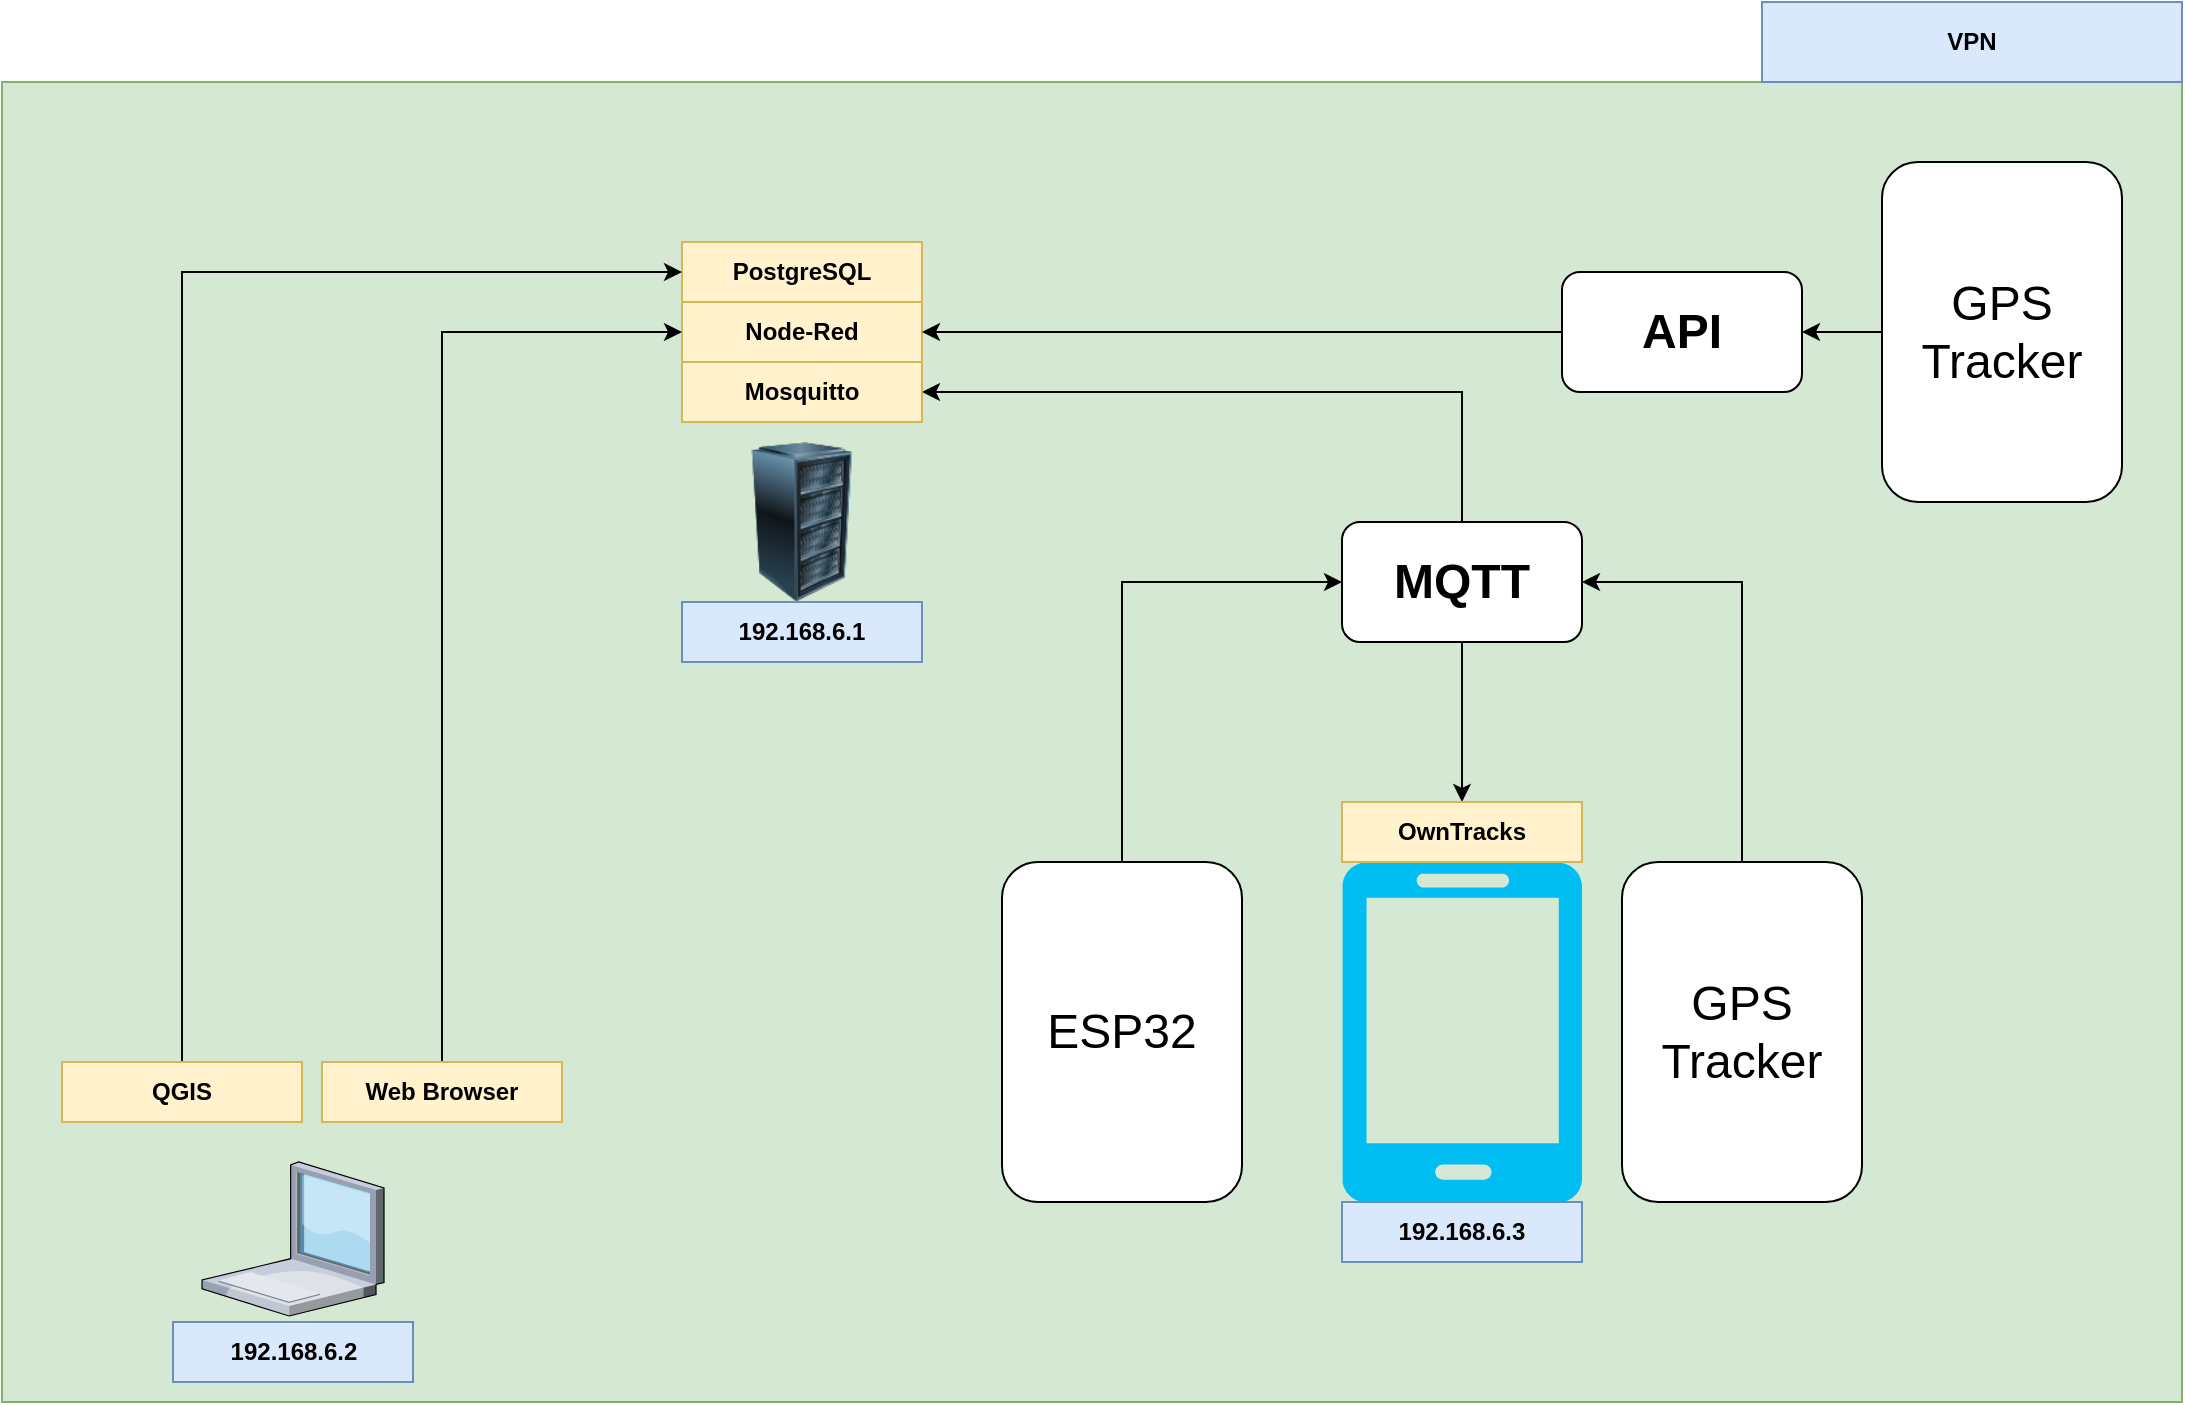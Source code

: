 <mxfile version="14.6.13" type="device"><diagram id="kWNd6H7HWc0TIjw3YPXN" name="Page-1"><mxGraphModel dx="1422" dy="811" grid="1" gridSize="10" guides="1" tooltips="1" connect="1" arrows="1" fold="1" page="1" pageScale="1" pageWidth="1169" pageHeight="827" math="0" shadow="0"><root><mxCell id="0"/><mxCell id="1" parent="0"/><mxCell id="D7OXshxBUhKCLIqXqiJZ-1" value="" style="rounded=0;whiteSpace=wrap;html=1;fillColor=#d5e8d4;strokeColor=#82b366;" parent="1" vertex="1"><mxGeometry x="200" y="90" width="1090" height="660" as="geometry"/></mxCell><mxCell id="D7OXshxBUhKCLIqXqiJZ-2" value="VPN" style="rounded=0;whiteSpace=wrap;html=1;fontStyle=1;fillColor=#dae8fc;strokeColor=#6c8ebf;" parent="1" vertex="1"><mxGeometry x="1080" y="50" width="210" height="40" as="geometry"/></mxCell><mxCell id="D7OXshxBUhKCLIqXqiJZ-3" value="" style="verticalLabelPosition=bottom;aspect=fixed;html=1;verticalAlign=top;strokeColor=none;align=center;outlineConnect=0;shape=mxgraph.citrix.laptop_1;" parent="1" vertex="1"><mxGeometry x="300" y="630" width="91" height="77" as="geometry"/></mxCell><mxCell id="D7OXshxBUhKCLIqXqiJZ-4" value="" style="image;html=1;image=img/lib/clip_art/computers/Server_Rack_128x128.png" parent="1" vertex="1"><mxGeometry x="560" y="270" width="80" height="80" as="geometry"/></mxCell><mxCell id="D7OXshxBUhKCLIqXqiJZ-5" value="" style="verticalLabelPosition=bottom;html=1;verticalAlign=top;align=center;strokeColor=none;fillColor=#00BEF2;shape=mxgraph.azure.mobile;pointerEvents=1;" parent="1" vertex="1"><mxGeometry x="870" y="480" width="120" height="170" as="geometry"/></mxCell><mxCell id="D7OXshxBUhKCLIqXqiJZ-7" value="192.168.6.3" style="rounded=0;whiteSpace=wrap;html=1;fontStyle=1;fillColor=#dae8fc;strokeColor=#6c8ebf;" parent="1" vertex="1"><mxGeometry x="870" y="650" width="120" height="30" as="geometry"/></mxCell><mxCell id="D7OXshxBUhKCLIqXqiJZ-8" value="192.168.6.1" style="rounded=0;whiteSpace=wrap;html=1;fontStyle=1;fillColor=#dae8fc;strokeColor=#6c8ebf;" parent="1" vertex="1"><mxGeometry x="540" y="350" width="120" height="30" as="geometry"/></mxCell><mxCell id="D7OXshxBUhKCLIqXqiJZ-9" value="192.168.6.2" style="rounded=0;whiteSpace=wrap;html=1;fontStyle=1;fillColor=#dae8fc;strokeColor=#6c8ebf;" parent="1" vertex="1"><mxGeometry x="285.5" y="710" width="120" height="30" as="geometry"/></mxCell><mxCell id="D7OXshxBUhKCLIqXqiJZ-19" style="edgeStyle=orthogonalEdgeStyle;rounded=0;orthogonalLoop=1;jettySize=auto;html=1;entryX=1;entryY=0.5;entryDx=0;entryDy=0;startArrow=classic;startFill=1;" parent="1" source="D7OXshxBUhKCLIqXqiJZ-10" target="D7OXshxBUhKCLIqXqiJZ-11" edge="1"><mxGeometry relative="1" as="geometry"><Array as="points"><mxPoint x="930" y="245"/></Array></mxGeometry></mxCell><mxCell id="D7OXshxBUhKCLIqXqiJZ-10" value="OwnTracks" style="rounded=0;whiteSpace=wrap;html=1;fontStyle=1;fillColor=#fff2cc;strokeColor=#d6b656;" parent="1" vertex="1"><mxGeometry x="870" y="450" width="120" height="30" as="geometry"/></mxCell><mxCell id="D7OXshxBUhKCLIqXqiJZ-11" value="Mosquitto" style="rounded=0;whiteSpace=wrap;html=1;fontStyle=1;fillColor=#fff2cc;strokeColor=#d6b656;" parent="1" vertex="1"><mxGeometry x="540" y="230" width="120" height="30" as="geometry"/></mxCell><mxCell id="R9bMBhyBeQpEsHLLHMQP-1" style="edgeStyle=orthogonalEdgeStyle;rounded=0;orthogonalLoop=1;jettySize=auto;html=1;fontSize=24;startArrow=classic;startFill=1;" edge="1" parent="1" source="D7OXshxBUhKCLIqXqiJZ-12" target="D7OXshxBUhKCLIqXqiJZ-13"><mxGeometry relative="1" as="geometry"/></mxCell><mxCell id="D7OXshxBUhKCLIqXqiJZ-12" value="Node-Red" style="rounded=0;whiteSpace=wrap;html=1;fontStyle=1;fillColor=#fff2cc;strokeColor=#d6b656;" parent="1" vertex="1"><mxGeometry x="540" y="200" width="120" height="30" as="geometry"/></mxCell><mxCell id="D7OXshxBUhKCLIqXqiJZ-13" value="PostgreSQL" style="rounded=0;whiteSpace=wrap;html=1;fontStyle=1;fillColor=#fff2cc;strokeColor=#d6b656;" parent="1" vertex="1"><mxGeometry x="540" y="170" width="120" height="30" as="geometry"/></mxCell><mxCell id="D7OXshxBUhKCLIqXqiJZ-15" style="edgeStyle=orthogonalEdgeStyle;rounded=0;orthogonalLoop=1;jettySize=auto;html=1;entryX=0;entryY=0.5;entryDx=0;entryDy=0;" parent="1" source="D7OXshxBUhKCLIqXqiJZ-14" target="D7OXshxBUhKCLIqXqiJZ-13" edge="1"><mxGeometry relative="1" as="geometry"><Array as="points"><mxPoint x="290" y="185"/></Array></mxGeometry></mxCell><mxCell id="D7OXshxBUhKCLIqXqiJZ-14" value="QGIS" style="rounded=0;whiteSpace=wrap;html=1;fontStyle=1;fillColor=#fff2cc;strokeColor=#d6b656;" parent="1" vertex="1"><mxGeometry x="230" y="580" width="120" height="30" as="geometry"/></mxCell><mxCell id="D7OXshxBUhKCLIqXqiJZ-18" style="edgeStyle=orthogonalEdgeStyle;rounded=0;orthogonalLoop=1;jettySize=auto;html=1;entryX=0;entryY=0.5;entryDx=0;entryDy=0;" parent="1" source="D7OXshxBUhKCLIqXqiJZ-16" target="D7OXshxBUhKCLIqXqiJZ-12" edge="1"><mxGeometry relative="1" as="geometry"><Array as="points"><mxPoint x="420" y="215"/></Array></mxGeometry></mxCell><mxCell id="D7OXshxBUhKCLIqXqiJZ-16" value="Web Browser" style="rounded=0;whiteSpace=wrap;html=1;fontStyle=1;fillColor=#fff2cc;strokeColor=#d6b656;" parent="1" vertex="1"><mxGeometry x="360" y="580" width="120" height="30" as="geometry"/></mxCell><mxCell id="D7OXshxBUhKCLIqXqiJZ-20" value="&lt;b style=&quot;font-size: 24px;&quot;&gt;MQTT&lt;/b&gt;" style="rounded=1;whiteSpace=wrap;html=1;fontSize=24;" parent="1" vertex="1"><mxGeometry x="870" y="310" width="120" height="60" as="geometry"/></mxCell><mxCell id="R9bMBhyBeQpEsHLLHMQP-6" style="edgeStyle=orthogonalEdgeStyle;rounded=0;orthogonalLoop=1;jettySize=auto;html=1;entryX=0;entryY=0.5;entryDx=0;entryDy=0;fontSize=24;startArrow=none;startFill=0;" edge="1" parent="1" source="R9bMBhyBeQpEsHLLHMQP-2" target="D7OXshxBUhKCLIqXqiJZ-20"><mxGeometry relative="1" as="geometry"><Array as="points"><mxPoint x="760" y="340"/></Array></mxGeometry></mxCell><mxCell id="R9bMBhyBeQpEsHLLHMQP-2" value="ESP32" style="rounded=1;whiteSpace=wrap;html=1;fontSize=24;" vertex="1" parent="1"><mxGeometry x="700" y="480" width="120" height="170" as="geometry"/></mxCell><mxCell id="R9bMBhyBeQpEsHLLHMQP-5" style="edgeStyle=orthogonalEdgeStyle;rounded=0;orthogonalLoop=1;jettySize=auto;html=1;entryX=1;entryY=0.5;entryDx=0;entryDy=0;fontSize=24;startArrow=none;startFill=0;" edge="1" parent="1" source="R9bMBhyBeQpEsHLLHMQP-3" target="D7OXshxBUhKCLIqXqiJZ-20"><mxGeometry relative="1" as="geometry"><Array as="points"><mxPoint x="1070" y="340"/></Array></mxGeometry></mxCell><mxCell id="R9bMBhyBeQpEsHLLHMQP-3" value="GPS Tracker" style="rounded=1;whiteSpace=wrap;html=1;fontSize=24;" vertex="1" parent="1"><mxGeometry x="1010" y="480" width="120" height="170" as="geometry"/></mxCell><mxCell id="R9bMBhyBeQpEsHLLHMQP-9" style="edgeStyle=orthogonalEdgeStyle;rounded=0;orthogonalLoop=1;jettySize=auto;html=1;fontSize=24;startArrow=none;startFill=0;" edge="1" parent="1" source="R9bMBhyBeQpEsHLLHMQP-4" target="D7OXshxBUhKCLIqXqiJZ-12"><mxGeometry relative="1" as="geometry"/></mxCell><mxCell id="R9bMBhyBeQpEsHLLHMQP-4" value="&lt;b style=&quot;font-size: 24px&quot;&gt;API&lt;/b&gt;" style="rounded=1;whiteSpace=wrap;html=1;fontSize=24;" vertex="1" parent="1"><mxGeometry x="980" y="185" width="120" height="60" as="geometry"/></mxCell><mxCell id="R9bMBhyBeQpEsHLLHMQP-8" style="edgeStyle=orthogonalEdgeStyle;rounded=0;orthogonalLoop=1;jettySize=auto;html=1;fontSize=24;startArrow=none;startFill=0;" edge="1" parent="1" source="R9bMBhyBeQpEsHLLHMQP-7" target="R9bMBhyBeQpEsHLLHMQP-4"><mxGeometry relative="1" as="geometry"/></mxCell><mxCell id="R9bMBhyBeQpEsHLLHMQP-7" value="GPS Tracker" style="rounded=1;whiteSpace=wrap;html=1;fontSize=24;" vertex="1" parent="1"><mxGeometry x="1140" y="130" width="120" height="170" as="geometry"/></mxCell></root></mxGraphModel></diagram></mxfile>